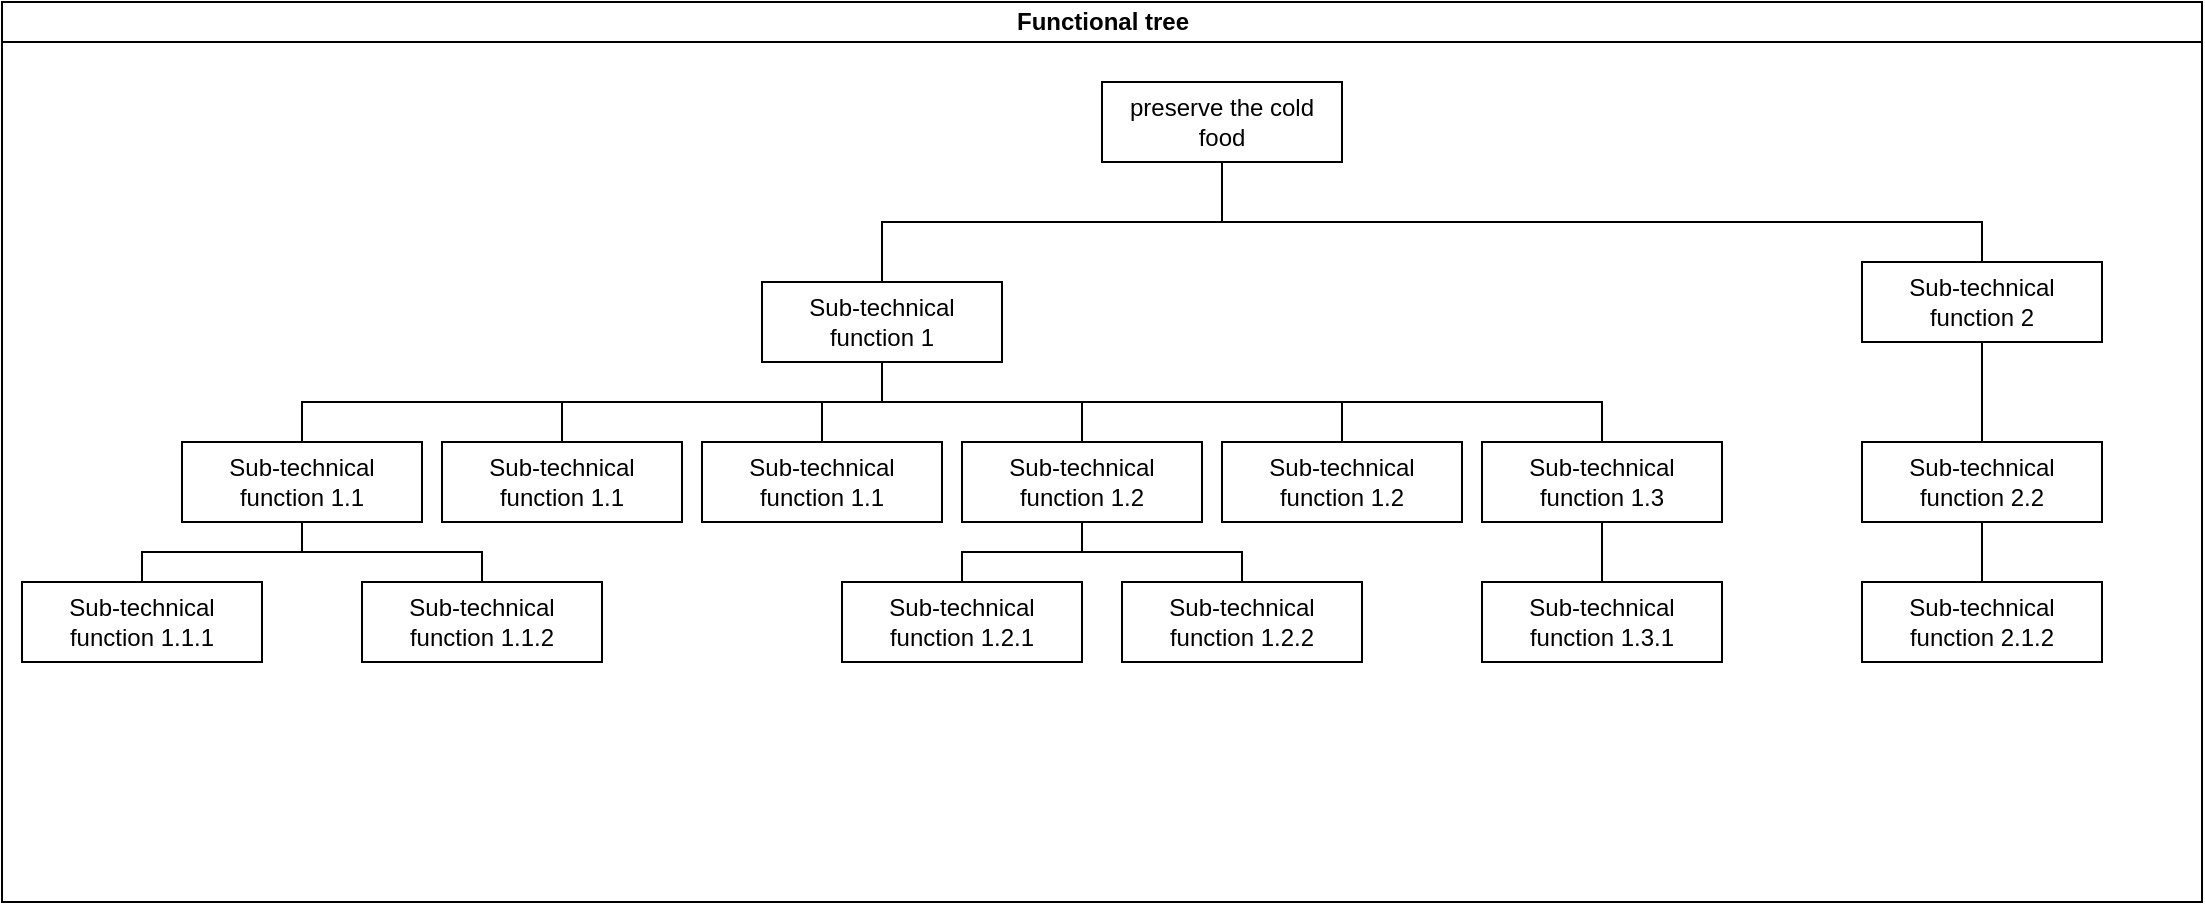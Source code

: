 <mxfile version="14.7.7" type="github">
  <diagram id="tKitslfAB1BgI3c-y9Ij" name="Page-1">
    <mxGraphModel dx="1186" dy="651" grid="1" gridSize="10" guides="1" tooltips="1" connect="1" arrows="1" fold="1" page="1" pageScale="1" pageWidth="827" pageHeight="1169" math="0" shadow="0">
      <root>
        <mxCell id="0" />
        <mxCell id="1" parent="0" />
        <mxCell id="q2nyMCjTT9pvwlic67CU-5" value="Functional tree" style="swimlane;html=1;startSize=20;horizontal=1;containerType=tree;" parent="1" vertex="1">
          <mxGeometry x="470" y="300" width="1100" height="450" as="geometry" />
        </mxCell>
        <mxCell id="q2nyMCjTT9pvwlic67CU-6" value="" style="edgeStyle=elbowEdgeStyle;elbow=vertical;startArrow=none;endArrow=none;rounded=0;" parent="q2nyMCjTT9pvwlic67CU-5" source="q2nyMCjTT9pvwlic67CU-7" target="q2nyMCjTT9pvwlic67CU-8" edge="1">
          <mxGeometry relative="1" as="geometry" />
        </mxCell>
        <mxCell id="q2nyMCjTT9pvwlic67CU-7" value="preserve the cold food" style="whiteSpace=wrap;html=1;treeFolding=1;treeMoving=1;newEdgeStyle={&quot;edgeStyle&quot;:&quot;elbowEdgeStyle&quot;,&quot;startArrow&quot;:&quot;none&quot;,&quot;endArrow&quot;:&quot;none&quot;};" parent="q2nyMCjTT9pvwlic67CU-5" vertex="1">
          <mxGeometry x="550" y="40" width="120" height="40" as="geometry" />
        </mxCell>
        <mxCell id="q2nyMCjTT9pvwlic67CU-8" value="Sub-technical function 1" style="whiteSpace=wrap;html=1;treeFolding=1;treeMoving=1;newEdgeStyle={&quot;edgeStyle&quot;:&quot;elbowEdgeStyle&quot;,&quot;startArrow&quot;:&quot;none&quot;,&quot;endArrow&quot;:&quot;none&quot;};" parent="q2nyMCjTT9pvwlic67CU-5" vertex="1">
          <mxGeometry x="380" y="140" width="120" height="40" as="geometry" />
        </mxCell>
        <mxCell id="q2nyMCjTT9pvwlic67CU-9" value="" style="edgeStyle=elbowEdgeStyle;elbow=vertical;startArrow=none;endArrow=none;rounded=0;" parent="q2nyMCjTT9pvwlic67CU-5" source="q2nyMCjTT9pvwlic67CU-7" target="q2nyMCjTT9pvwlic67CU-10" edge="1">
          <mxGeometry relative="1" as="geometry">
            <mxPoint x="630" y="860" as="sourcePoint" />
            <Array as="points">
              <mxPoint x="690" y="110" />
            </Array>
          </mxGeometry>
        </mxCell>
        <mxCell id="q2nyMCjTT9pvwlic67CU-10" value="Sub-technical function 2" style="whiteSpace=wrap;html=1;treeFolding=1;treeMoving=1;newEdgeStyle={&quot;edgeStyle&quot;:&quot;elbowEdgeStyle&quot;,&quot;startArrow&quot;:&quot;none&quot;,&quot;endArrow&quot;:&quot;none&quot;};" parent="q2nyMCjTT9pvwlic67CU-5" vertex="1">
          <mxGeometry x="930" y="130" width="120" height="40" as="geometry" />
        </mxCell>
        <mxCell id="q2nyMCjTT9pvwlic67CU-11" value="" style="edgeStyle=elbowEdgeStyle;elbow=vertical;startArrow=none;endArrow=none;rounded=0;" parent="q2nyMCjTT9pvwlic67CU-5" source="q2nyMCjTT9pvwlic67CU-8" target="q2nyMCjTT9pvwlic67CU-12" edge="1">
          <mxGeometry relative="1" as="geometry">
            <mxPoint x="630" y="860" as="sourcePoint" />
          </mxGeometry>
        </mxCell>
        <mxCell id="q2nyMCjTT9pvwlic67CU-12" value="Sub-technical function 1.2" style="whiteSpace=wrap;html=1;treeFolding=1;treeMoving=1;newEdgeStyle={&quot;edgeStyle&quot;:&quot;elbowEdgeStyle&quot;,&quot;startArrow&quot;:&quot;none&quot;,&quot;endArrow&quot;:&quot;none&quot;};" parent="q2nyMCjTT9pvwlic67CU-5" vertex="1">
          <mxGeometry x="480" y="220" width="120" height="40" as="geometry" />
        </mxCell>
        <mxCell id="q2nyMCjTT9pvwlic67CU-13" value="" style="edgeStyle=elbowEdgeStyle;elbow=vertical;startArrow=none;endArrow=none;rounded=0;" parent="q2nyMCjTT9pvwlic67CU-5" source="q2nyMCjTT9pvwlic67CU-8" target="q2nyMCjTT9pvwlic67CU-14" edge="1">
          <mxGeometry relative="1" as="geometry">
            <mxPoint x="630" y="940" as="sourcePoint" />
          </mxGeometry>
        </mxCell>
        <mxCell id="q2nyMCjTT9pvwlic67CU-14" value="Sub-technical function 1.1" style="whiteSpace=wrap;html=1;treeFolding=1;treeMoving=1;newEdgeStyle={&quot;edgeStyle&quot;:&quot;elbowEdgeStyle&quot;,&quot;startArrow&quot;:&quot;none&quot;,&quot;endArrow&quot;:&quot;none&quot;};" parent="q2nyMCjTT9pvwlic67CU-5" vertex="1">
          <mxGeometry x="90" y="220" width="120" height="40" as="geometry" />
        </mxCell>
        <mxCell id="q2nyMCjTT9pvwlic67CU-15" value="" style="edgeStyle=elbowEdgeStyle;elbow=vertical;startArrow=none;endArrow=none;rounded=0;" parent="q2nyMCjTT9pvwlic67CU-5" source="q2nyMCjTT9pvwlic67CU-8" target="q2nyMCjTT9pvwlic67CU-16" edge="1">
          <mxGeometry relative="1" as="geometry">
            <mxPoint x="630" y="940" as="sourcePoint" />
          </mxGeometry>
        </mxCell>
        <mxCell id="q2nyMCjTT9pvwlic67CU-16" value="Sub-technical function 1.3" style="whiteSpace=wrap;html=1;treeFolding=1;treeMoving=1;newEdgeStyle={&quot;edgeStyle&quot;:&quot;elbowEdgeStyle&quot;,&quot;startArrow&quot;:&quot;none&quot;,&quot;endArrow&quot;:&quot;none&quot;};" parent="q2nyMCjTT9pvwlic67CU-5" vertex="1">
          <mxGeometry x="740" y="220" width="120" height="40" as="geometry" />
        </mxCell>
        <mxCell id="q2nyMCjTT9pvwlic67CU-19" value="" style="edgeStyle=elbowEdgeStyle;elbow=vertical;startArrow=none;endArrow=none;rounded=0;" parent="q2nyMCjTT9pvwlic67CU-5" source="q2nyMCjTT9pvwlic67CU-10" target="q2nyMCjTT9pvwlic67CU-20" edge="1">
          <mxGeometry relative="1" as="geometry">
            <mxPoint x="630" y="860" as="sourcePoint" />
          </mxGeometry>
        </mxCell>
        <mxCell id="q2nyMCjTT9pvwlic67CU-20" value="Sub-technical function 2.2" style="whiteSpace=wrap;html=1;treeFolding=1;treeMoving=1;newEdgeStyle={&quot;edgeStyle&quot;:&quot;elbowEdgeStyle&quot;,&quot;startArrow&quot;:&quot;none&quot;,&quot;endArrow&quot;:&quot;none&quot;};" parent="q2nyMCjTT9pvwlic67CU-5" vertex="1">
          <mxGeometry x="930" y="220" width="120" height="40" as="geometry" />
        </mxCell>
        <mxCell id="q2nyMCjTT9pvwlic67CU-21" value="" style="edgeStyle=elbowEdgeStyle;elbow=vertical;startArrow=none;endArrow=none;rounded=0;" parent="q2nyMCjTT9pvwlic67CU-5" source="q2nyMCjTT9pvwlic67CU-14" target="q2nyMCjTT9pvwlic67CU-22" edge="1">
          <mxGeometry relative="1" as="geometry">
            <mxPoint x="780" y="450" as="sourcePoint" />
          </mxGeometry>
        </mxCell>
        <mxCell id="q2nyMCjTT9pvwlic67CU-22" value="Sub-technical function 1.1.1" style="whiteSpace=wrap;html=1;treeFolding=1;treeMoving=1;newEdgeStyle={&quot;edgeStyle&quot;:&quot;elbowEdgeStyle&quot;,&quot;startArrow&quot;:&quot;none&quot;,&quot;endArrow&quot;:&quot;none&quot;};" parent="q2nyMCjTT9pvwlic67CU-5" vertex="1">
          <mxGeometry x="10" y="290" width="120" height="40" as="geometry" />
        </mxCell>
        <mxCell id="q2nyMCjTT9pvwlic67CU-23" value="" style="edgeStyle=elbowEdgeStyle;elbow=vertical;startArrow=none;endArrow=none;rounded=0;" parent="q2nyMCjTT9pvwlic67CU-5" source="q2nyMCjTT9pvwlic67CU-14" target="q2nyMCjTT9pvwlic67CU-24" edge="1">
          <mxGeometry relative="1" as="geometry">
            <mxPoint x="780" y="450" as="sourcePoint" />
          </mxGeometry>
        </mxCell>
        <mxCell id="q2nyMCjTT9pvwlic67CU-24" value="Sub-technical function 1.1.2" style="whiteSpace=wrap;html=1;treeFolding=1;treeMoving=1;newEdgeStyle={&quot;edgeStyle&quot;:&quot;elbowEdgeStyle&quot;,&quot;startArrow&quot;:&quot;none&quot;,&quot;endArrow&quot;:&quot;none&quot;};" parent="q2nyMCjTT9pvwlic67CU-5" vertex="1">
          <mxGeometry x="180" y="290" width="120" height="40" as="geometry" />
        </mxCell>
        <mxCell id="q2nyMCjTT9pvwlic67CU-25" value="" style="edgeStyle=elbowEdgeStyle;elbow=vertical;startArrow=none;endArrow=none;rounded=0;" parent="q2nyMCjTT9pvwlic67CU-5" source="q2nyMCjTT9pvwlic67CU-12" target="q2nyMCjTT9pvwlic67CU-26" edge="1">
          <mxGeometry relative="1" as="geometry">
            <mxPoint x="880" y="450" as="sourcePoint" />
          </mxGeometry>
        </mxCell>
        <mxCell id="q2nyMCjTT9pvwlic67CU-26" value="Sub-technical function 1.2.1" style="whiteSpace=wrap;html=1;treeFolding=1;treeMoving=1;newEdgeStyle={&quot;edgeStyle&quot;:&quot;elbowEdgeStyle&quot;,&quot;startArrow&quot;:&quot;none&quot;,&quot;endArrow&quot;:&quot;none&quot;};" parent="q2nyMCjTT9pvwlic67CU-5" vertex="1">
          <mxGeometry x="420" y="290" width="120" height="40" as="geometry" />
        </mxCell>
        <mxCell id="q2nyMCjTT9pvwlic67CU-27" value="" style="edgeStyle=elbowEdgeStyle;elbow=vertical;startArrow=none;endArrow=none;rounded=0;" parent="q2nyMCjTT9pvwlic67CU-5" source="q2nyMCjTT9pvwlic67CU-12" target="q2nyMCjTT9pvwlic67CU-28" edge="1">
          <mxGeometry relative="1" as="geometry">
            <mxPoint x="880" y="450" as="sourcePoint" />
          </mxGeometry>
        </mxCell>
        <mxCell id="q2nyMCjTT9pvwlic67CU-28" value="Sub-technical function 1.2.2" style="whiteSpace=wrap;html=1;treeFolding=1;treeMoving=1;newEdgeStyle={&quot;edgeStyle&quot;:&quot;elbowEdgeStyle&quot;,&quot;startArrow&quot;:&quot;none&quot;,&quot;endArrow&quot;:&quot;none&quot;};" parent="q2nyMCjTT9pvwlic67CU-5" vertex="1">
          <mxGeometry x="560" y="290" width="120" height="40" as="geometry" />
        </mxCell>
        <mxCell id="q2nyMCjTT9pvwlic67CU-29" value="" style="edgeStyle=elbowEdgeStyle;elbow=vertical;startArrow=none;endArrow=none;rounded=0;" parent="q2nyMCjTT9pvwlic67CU-5" source="q2nyMCjTT9pvwlic67CU-16" target="q2nyMCjTT9pvwlic67CU-30" edge="1">
          <mxGeometry relative="1" as="geometry">
            <mxPoint x="923" y="450" as="sourcePoint" />
          </mxGeometry>
        </mxCell>
        <mxCell id="q2nyMCjTT9pvwlic67CU-30" value="Sub-technical function 1.3.1" style="whiteSpace=wrap;html=1;treeFolding=1;treeMoving=1;newEdgeStyle={&quot;edgeStyle&quot;:&quot;elbowEdgeStyle&quot;,&quot;startArrow&quot;:&quot;none&quot;,&quot;endArrow&quot;:&quot;none&quot;};" parent="q2nyMCjTT9pvwlic67CU-5" vertex="1">
          <mxGeometry x="740" y="290" width="120" height="40" as="geometry" />
        </mxCell>
        <mxCell id="q2nyMCjTT9pvwlic67CU-33" value="" style="edgeStyle=elbowEdgeStyle;elbow=vertical;startArrow=none;endArrow=none;rounded=0;" parent="q2nyMCjTT9pvwlic67CU-5" source="q2nyMCjTT9pvwlic67CU-20" target="q2nyMCjTT9pvwlic67CU-34" edge="1">
          <mxGeometry relative="1" as="geometry">
            <mxPoint x="1140" y="430" as="sourcePoint" />
          </mxGeometry>
        </mxCell>
        <mxCell id="q2nyMCjTT9pvwlic67CU-34" value="&lt;div&gt;Sub-technical function 2.1.2&lt;/div&gt;" style="whiteSpace=wrap;html=1;treeFolding=1;treeMoving=1;newEdgeStyle={&quot;edgeStyle&quot;:&quot;elbowEdgeStyle&quot;,&quot;startArrow&quot;:&quot;none&quot;,&quot;endArrow&quot;:&quot;none&quot;};" parent="q2nyMCjTT9pvwlic67CU-5" vertex="1">
          <mxGeometry x="930" y="290" width="120" height="40" as="geometry" />
        </mxCell>
        <mxCell id="IrhALXfQgkA-OCR2GM82-1" value="" style="edgeStyle=elbowEdgeStyle;elbow=vertical;startArrow=none;endArrow=none;rounded=0;" parent="q2nyMCjTT9pvwlic67CU-5" source="q2nyMCjTT9pvwlic67CU-8" target="IrhALXfQgkA-OCR2GM82-2" edge="1">
          <mxGeometry relative="1" as="geometry">
            <mxPoint x="910" y="480" as="sourcePoint" />
          </mxGeometry>
        </mxCell>
        <mxCell id="IrhALXfQgkA-OCR2GM82-2" value="Sub-technical function 1.1" style="whiteSpace=wrap;html=1;treeFolding=1;treeMoving=1;newEdgeStyle={&quot;edgeStyle&quot;:&quot;elbowEdgeStyle&quot;,&quot;startArrow&quot;:&quot;none&quot;,&quot;endArrow&quot;:&quot;none&quot;};" parent="q2nyMCjTT9pvwlic67CU-5" vertex="1">
          <mxGeometry x="220" y="220" width="120" height="40" as="geometry" />
        </mxCell>
        <mxCell id="4UguzobkhtdM_l7N6RGt-1" value="" style="edgeStyle=elbowEdgeStyle;elbow=vertical;startArrow=none;endArrow=none;rounded=0;" edge="1" target="4UguzobkhtdM_l7N6RGt-2" source="q2nyMCjTT9pvwlic67CU-8" parent="q2nyMCjTT9pvwlic67CU-5">
          <mxGeometry relative="1" as="geometry">
            <mxPoint x="910" y="480" as="sourcePoint" />
          </mxGeometry>
        </mxCell>
        <mxCell id="4UguzobkhtdM_l7N6RGt-2" value="Sub-technical function 1.1" style="whiteSpace=wrap;html=1;treeFolding=1;treeMoving=1;newEdgeStyle={&quot;edgeStyle&quot;:&quot;elbowEdgeStyle&quot;,&quot;startArrow&quot;:&quot;none&quot;,&quot;endArrow&quot;:&quot;none&quot;};" vertex="1" parent="q2nyMCjTT9pvwlic67CU-5">
          <mxGeometry x="350" y="220" width="120" height="40" as="geometry" />
        </mxCell>
        <mxCell id="4UguzobkhtdM_l7N6RGt-3" value="" style="edgeStyle=elbowEdgeStyle;elbow=vertical;startArrow=none;endArrow=none;rounded=0;" edge="1" target="4UguzobkhtdM_l7N6RGt-4" source="q2nyMCjTT9pvwlic67CU-8" parent="q2nyMCjTT9pvwlic67CU-5">
          <mxGeometry relative="1" as="geometry">
            <mxPoint x="910" y="480" as="sourcePoint" />
          </mxGeometry>
        </mxCell>
        <mxCell id="4UguzobkhtdM_l7N6RGt-4" value="Sub-technical function 1.2" style="whiteSpace=wrap;html=1;treeFolding=1;treeMoving=1;newEdgeStyle={&quot;edgeStyle&quot;:&quot;elbowEdgeStyle&quot;,&quot;startArrow&quot;:&quot;none&quot;,&quot;endArrow&quot;:&quot;none&quot;};" vertex="1" parent="q2nyMCjTT9pvwlic67CU-5">
          <mxGeometry x="610" y="220" width="120" height="40" as="geometry" />
        </mxCell>
      </root>
    </mxGraphModel>
  </diagram>
</mxfile>
